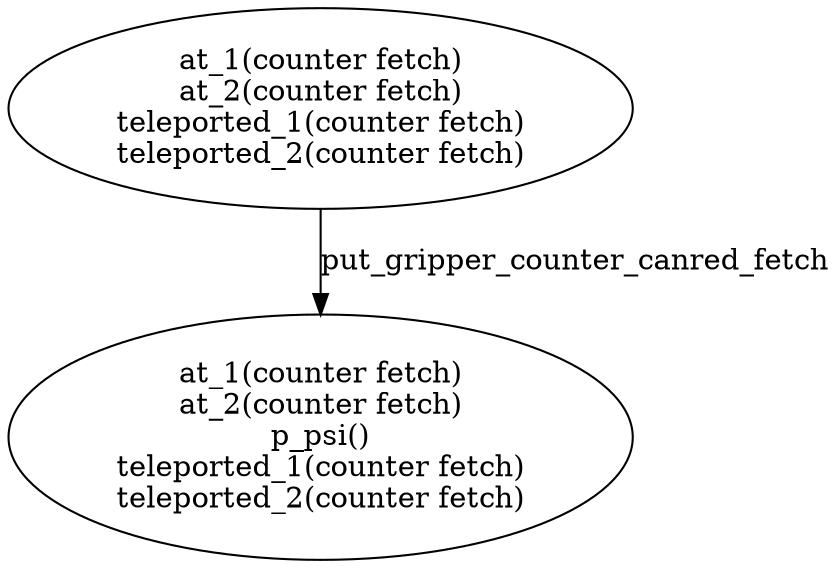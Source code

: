 strict digraph  {
1 [label="at_1(counter fetch)\nat_2(counter fetch)\nteleported_1(counter fetch)\nteleported_2(counter fetch)"];
2 [label="at_1(counter fetch)\nat_2(counter fetch)\np_psi()\nteleported_1(counter fetch)\nteleported_2(counter fetch)"];
1 -> 2  [label=put_gripper_counter_canred_fetch];
}
